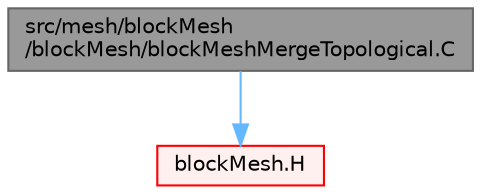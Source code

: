 digraph "src/mesh/blockMesh/blockMesh/blockMeshMergeTopological.C"
{
 // LATEX_PDF_SIZE
  bgcolor="transparent";
  edge [fontname=Helvetica,fontsize=10,labelfontname=Helvetica,labelfontsize=10];
  node [fontname=Helvetica,fontsize=10,shape=box,height=0.2,width=0.4];
  Node1 [id="Node000001",label="src/mesh/blockMesh\l/blockMesh/blockMeshMergeTopological.C",height=0.2,width=0.4,color="gray40", fillcolor="grey60", style="filled", fontcolor="black",tooltip=" "];
  Node1 -> Node2 [id="edge1_Node000001_Node000002",color="steelblue1",style="solid",tooltip=" "];
  Node2 [id="Node000002",label="blockMesh.H",height=0.2,width=0.4,color="red", fillcolor="#FFF0F0", style="filled",URL="$blockMesh_8H.html",tooltip=" "];
}
